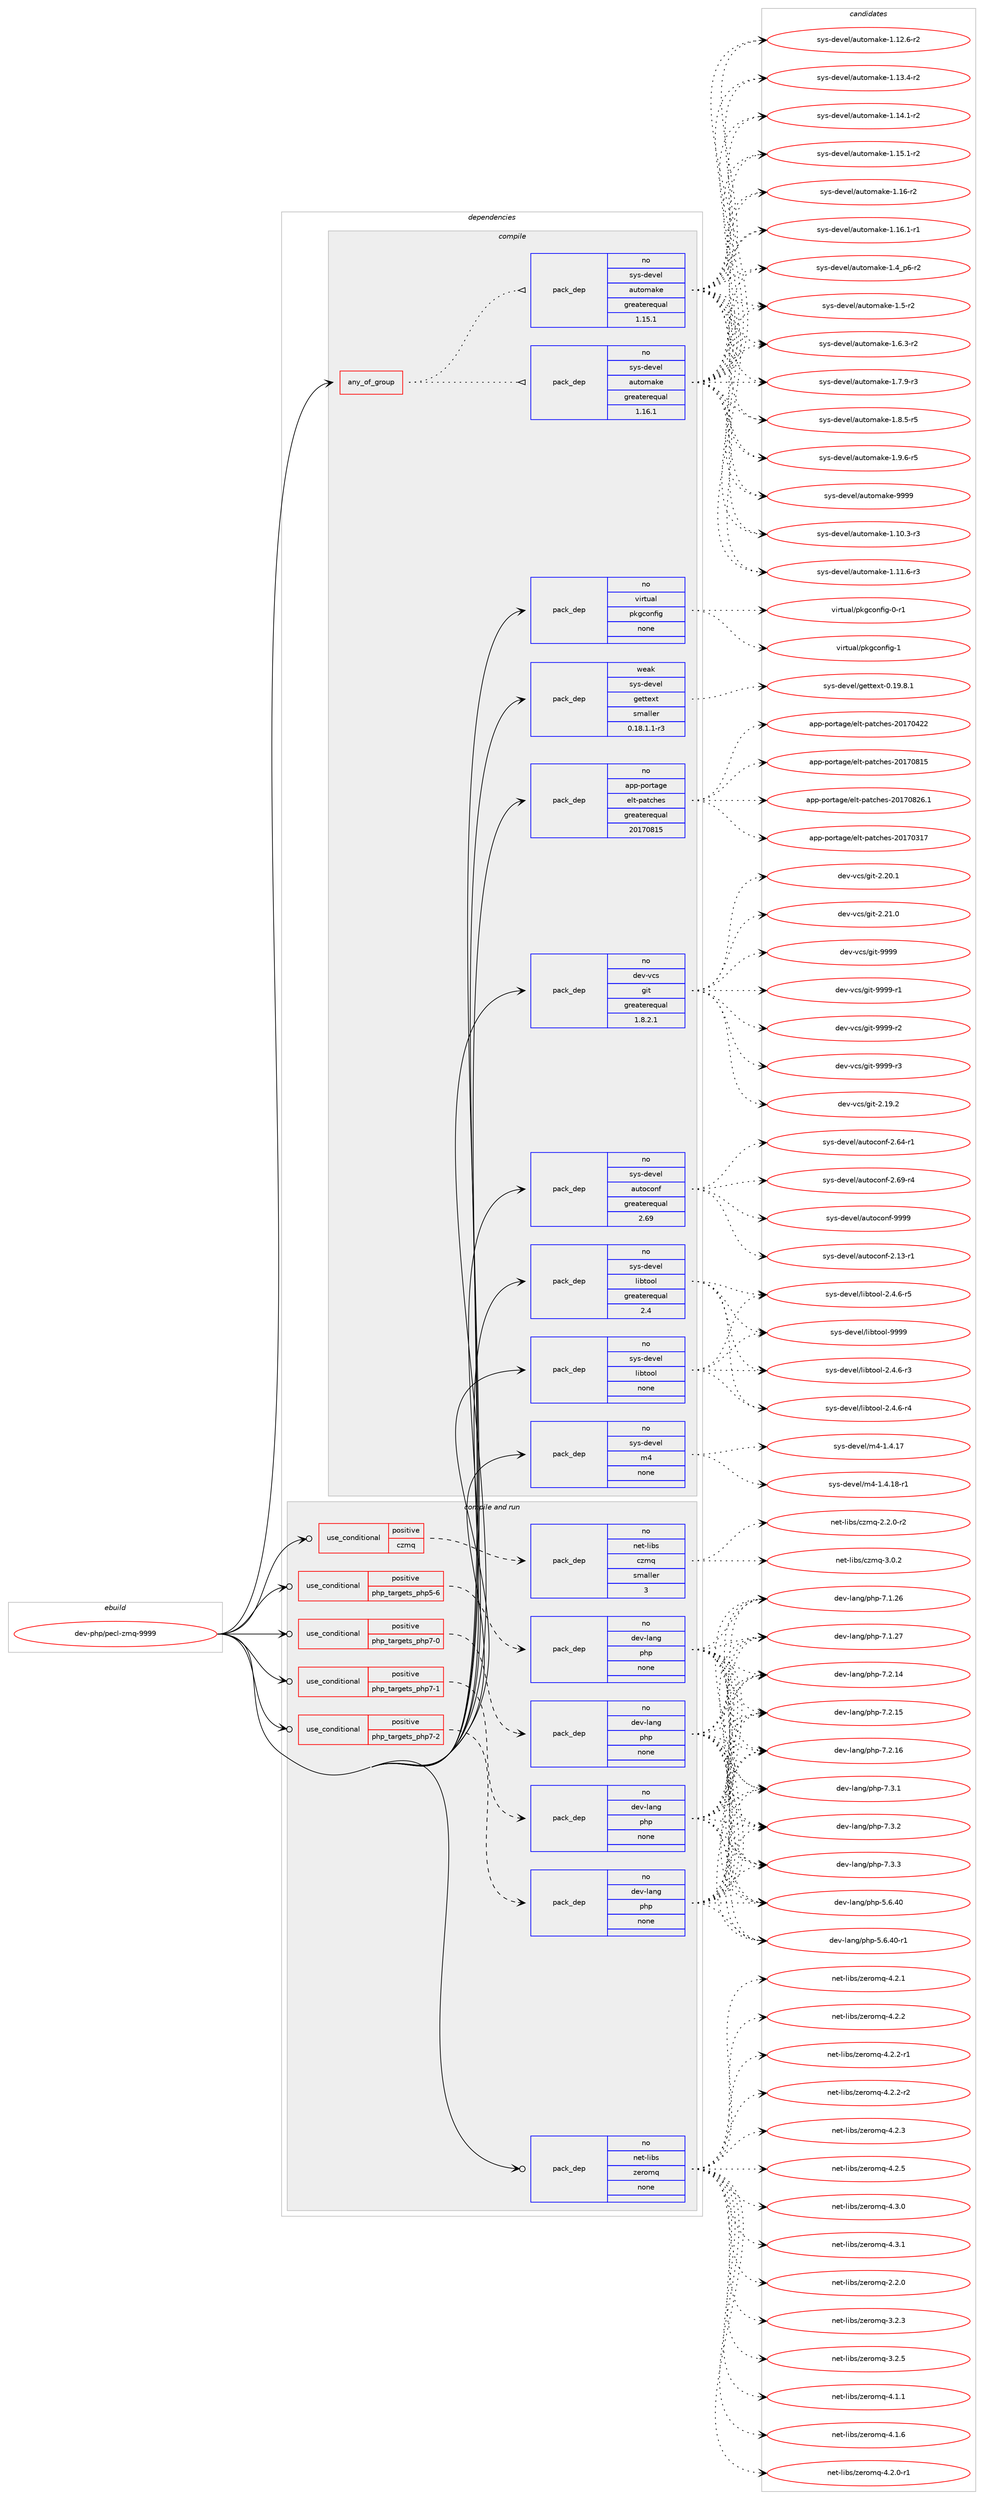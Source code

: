digraph prolog {

# *************
# Graph options
# *************

newrank=true;
concentrate=true;
compound=true;
graph [rankdir=LR,fontname=Helvetica,fontsize=10,ranksep=1.5];#, ranksep=2.5, nodesep=0.2];
edge  [arrowhead=vee];
node  [fontname=Helvetica,fontsize=10];

# **********
# The ebuild
# **********

subgraph cluster_leftcol {
color=gray;
rank=same;
label=<<i>ebuild</i>>;
id [label="dev-php/pecl-zmq-9999", color=red, width=4, href="../dev-php/pecl-zmq-9999.svg"];
}

# ****************
# The dependencies
# ****************

subgraph cluster_midcol {
color=gray;
label=<<i>dependencies</i>>;
subgraph cluster_compile {
fillcolor="#eeeeee";
style=filled;
label=<<i>compile</i>>;
subgraph any22641 {
dependency1395728 [label=<<TABLE BORDER="0" CELLBORDER="1" CELLSPACING="0" CELLPADDING="4"><TR><TD CELLPADDING="10">any_of_group</TD></TR></TABLE>>, shape=none, color=red];subgraph pack1002496 {
dependency1395729 [label=<<TABLE BORDER="0" CELLBORDER="1" CELLSPACING="0" CELLPADDING="4" WIDTH="220"><TR><TD ROWSPAN="6" CELLPADDING="30">pack_dep</TD></TR><TR><TD WIDTH="110">no</TD></TR><TR><TD>sys-devel</TD></TR><TR><TD>automake</TD></TR><TR><TD>greaterequal</TD></TR><TR><TD>1.16.1</TD></TR></TABLE>>, shape=none, color=blue];
}
dependency1395728:e -> dependency1395729:w [weight=20,style="dotted",arrowhead="oinv"];
subgraph pack1002497 {
dependency1395730 [label=<<TABLE BORDER="0" CELLBORDER="1" CELLSPACING="0" CELLPADDING="4" WIDTH="220"><TR><TD ROWSPAN="6" CELLPADDING="30">pack_dep</TD></TR><TR><TD WIDTH="110">no</TD></TR><TR><TD>sys-devel</TD></TR><TR><TD>automake</TD></TR><TR><TD>greaterequal</TD></TR><TR><TD>1.15.1</TD></TR></TABLE>>, shape=none, color=blue];
}
dependency1395728:e -> dependency1395730:w [weight=20,style="dotted",arrowhead="oinv"];
}
id:e -> dependency1395728:w [weight=20,style="solid",arrowhead="vee"];
subgraph pack1002498 {
dependency1395731 [label=<<TABLE BORDER="0" CELLBORDER="1" CELLSPACING="0" CELLPADDING="4" WIDTH="220"><TR><TD ROWSPAN="6" CELLPADDING="30">pack_dep</TD></TR><TR><TD WIDTH="110">no</TD></TR><TR><TD>app-portage</TD></TR><TR><TD>elt-patches</TD></TR><TR><TD>greaterequal</TD></TR><TR><TD>20170815</TD></TR></TABLE>>, shape=none, color=blue];
}
id:e -> dependency1395731:w [weight=20,style="solid",arrowhead="vee"];
subgraph pack1002499 {
dependency1395732 [label=<<TABLE BORDER="0" CELLBORDER="1" CELLSPACING="0" CELLPADDING="4" WIDTH="220"><TR><TD ROWSPAN="6" CELLPADDING="30">pack_dep</TD></TR><TR><TD WIDTH="110">no</TD></TR><TR><TD>dev-vcs</TD></TR><TR><TD>git</TD></TR><TR><TD>greaterequal</TD></TR><TR><TD>1.8.2.1</TD></TR></TABLE>>, shape=none, color=blue];
}
id:e -> dependency1395732:w [weight=20,style="solid",arrowhead="vee"];
subgraph pack1002500 {
dependency1395733 [label=<<TABLE BORDER="0" CELLBORDER="1" CELLSPACING="0" CELLPADDING="4" WIDTH="220"><TR><TD ROWSPAN="6" CELLPADDING="30">pack_dep</TD></TR><TR><TD WIDTH="110">no</TD></TR><TR><TD>sys-devel</TD></TR><TR><TD>autoconf</TD></TR><TR><TD>greaterequal</TD></TR><TR><TD>2.69</TD></TR></TABLE>>, shape=none, color=blue];
}
id:e -> dependency1395733:w [weight=20,style="solid",arrowhead="vee"];
subgraph pack1002501 {
dependency1395734 [label=<<TABLE BORDER="0" CELLBORDER="1" CELLSPACING="0" CELLPADDING="4" WIDTH="220"><TR><TD ROWSPAN="6" CELLPADDING="30">pack_dep</TD></TR><TR><TD WIDTH="110">no</TD></TR><TR><TD>sys-devel</TD></TR><TR><TD>libtool</TD></TR><TR><TD>greaterequal</TD></TR><TR><TD>2.4</TD></TR></TABLE>>, shape=none, color=blue];
}
id:e -> dependency1395734:w [weight=20,style="solid",arrowhead="vee"];
subgraph pack1002502 {
dependency1395735 [label=<<TABLE BORDER="0" CELLBORDER="1" CELLSPACING="0" CELLPADDING="4" WIDTH="220"><TR><TD ROWSPAN="6" CELLPADDING="30">pack_dep</TD></TR><TR><TD WIDTH="110">no</TD></TR><TR><TD>sys-devel</TD></TR><TR><TD>libtool</TD></TR><TR><TD>none</TD></TR><TR><TD></TD></TR></TABLE>>, shape=none, color=blue];
}
id:e -> dependency1395735:w [weight=20,style="solid",arrowhead="vee"];
subgraph pack1002503 {
dependency1395736 [label=<<TABLE BORDER="0" CELLBORDER="1" CELLSPACING="0" CELLPADDING="4" WIDTH="220"><TR><TD ROWSPAN="6" CELLPADDING="30">pack_dep</TD></TR><TR><TD WIDTH="110">no</TD></TR><TR><TD>sys-devel</TD></TR><TR><TD>m4</TD></TR><TR><TD>none</TD></TR><TR><TD></TD></TR></TABLE>>, shape=none, color=blue];
}
id:e -> dependency1395736:w [weight=20,style="solid",arrowhead="vee"];
subgraph pack1002504 {
dependency1395737 [label=<<TABLE BORDER="0" CELLBORDER="1" CELLSPACING="0" CELLPADDING="4" WIDTH="220"><TR><TD ROWSPAN="6" CELLPADDING="30">pack_dep</TD></TR><TR><TD WIDTH="110">no</TD></TR><TR><TD>virtual</TD></TR><TR><TD>pkgconfig</TD></TR><TR><TD>none</TD></TR><TR><TD></TD></TR></TABLE>>, shape=none, color=blue];
}
id:e -> dependency1395737:w [weight=20,style="solid",arrowhead="vee"];
subgraph pack1002505 {
dependency1395738 [label=<<TABLE BORDER="0" CELLBORDER="1" CELLSPACING="0" CELLPADDING="4" WIDTH="220"><TR><TD ROWSPAN="6" CELLPADDING="30">pack_dep</TD></TR><TR><TD WIDTH="110">weak</TD></TR><TR><TD>sys-devel</TD></TR><TR><TD>gettext</TD></TR><TR><TD>smaller</TD></TR><TR><TD>0.18.1.1-r3</TD></TR></TABLE>>, shape=none, color=blue];
}
id:e -> dependency1395738:w [weight=20,style="solid",arrowhead="vee"];
}
subgraph cluster_compileandrun {
fillcolor="#eeeeee";
style=filled;
label=<<i>compile and run</i>>;
subgraph cond370026 {
dependency1395739 [label=<<TABLE BORDER="0" CELLBORDER="1" CELLSPACING="0" CELLPADDING="4"><TR><TD ROWSPAN="3" CELLPADDING="10">use_conditional</TD></TR><TR><TD>positive</TD></TR><TR><TD>czmq</TD></TR></TABLE>>, shape=none, color=red];
subgraph pack1002506 {
dependency1395740 [label=<<TABLE BORDER="0" CELLBORDER="1" CELLSPACING="0" CELLPADDING="4" WIDTH="220"><TR><TD ROWSPAN="6" CELLPADDING="30">pack_dep</TD></TR><TR><TD WIDTH="110">no</TD></TR><TR><TD>net-libs</TD></TR><TR><TD>czmq</TD></TR><TR><TD>smaller</TD></TR><TR><TD>3</TD></TR></TABLE>>, shape=none, color=blue];
}
dependency1395739:e -> dependency1395740:w [weight=20,style="dashed",arrowhead="vee"];
}
id:e -> dependency1395739:w [weight=20,style="solid",arrowhead="odotvee"];
subgraph cond370027 {
dependency1395741 [label=<<TABLE BORDER="0" CELLBORDER="1" CELLSPACING="0" CELLPADDING="4"><TR><TD ROWSPAN="3" CELLPADDING="10">use_conditional</TD></TR><TR><TD>positive</TD></TR><TR><TD>php_targets_php5-6</TD></TR></TABLE>>, shape=none, color=red];
subgraph pack1002507 {
dependency1395742 [label=<<TABLE BORDER="0" CELLBORDER="1" CELLSPACING="0" CELLPADDING="4" WIDTH="220"><TR><TD ROWSPAN="6" CELLPADDING="30">pack_dep</TD></TR><TR><TD WIDTH="110">no</TD></TR><TR><TD>dev-lang</TD></TR><TR><TD>php</TD></TR><TR><TD>none</TD></TR><TR><TD></TD></TR></TABLE>>, shape=none, color=blue];
}
dependency1395741:e -> dependency1395742:w [weight=20,style="dashed",arrowhead="vee"];
}
id:e -> dependency1395741:w [weight=20,style="solid",arrowhead="odotvee"];
subgraph cond370028 {
dependency1395743 [label=<<TABLE BORDER="0" CELLBORDER="1" CELLSPACING="0" CELLPADDING="4"><TR><TD ROWSPAN="3" CELLPADDING="10">use_conditional</TD></TR><TR><TD>positive</TD></TR><TR><TD>php_targets_php7-0</TD></TR></TABLE>>, shape=none, color=red];
subgraph pack1002508 {
dependency1395744 [label=<<TABLE BORDER="0" CELLBORDER="1" CELLSPACING="0" CELLPADDING="4" WIDTH="220"><TR><TD ROWSPAN="6" CELLPADDING="30">pack_dep</TD></TR><TR><TD WIDTH="110">no</TD></TR><TR><TD>dev-lang</TD></TR><TR><TD>php</TD></TR><TR><TD>none</TD></TR><TR><TD></TD></TR></TABLE>>, shape=none, color=blue];
}
dependency1395743:e -> dependency1395744:w [weight=20,style="dashed",arrowhead="vee"];
}
id:e -> dependency1395743:w [weight=20,style="solid",arrowhead="odotvee"];
subgraph cond370029 {
dependency1395745 [label=<<TABLE BORDER="0" CELLBORDER="1" CELLSPACING="0" CELLPADDING="4"><TR><TD ROWSPAN="3" CELLPADDING="10">use_conditional</TD></TR><TR><TD>positive</TD></TR><TR><TD>php_targets_php7-1</TD></TR></TABLE>>, shape=none, color=red];
subgraph pack1002509 {
dependency1395746 [label=<<TABLE BORDER="0" CELLBORDER="1" CELLSPACING="0" CELLPADDING="4" WIDTH="220"><TR><TD ROWSPAN="6" CELLPADDING="30">pack_dep</TD></TR><TR><TD WIDTH="110">no</TD></TR><TR><TD>dev-lang</TD></TR><TR><TD>php</TD></TR><TR><TD>none</TD></TR><TR><TD></TD></TR></TABLE>>, shape=none, color=blue];
}
dependency1395745:e -> dependency1395746:w [weight=20,style="dashed",arrowhead="vee"];
}
id:e -> dependency1395745:w [weight=20,style="solid",arrowhead="odotvee"];
subgraph cond370030 {
dependency1395747 [label=<<TABLE BORDER="0" CELLBORDER="1" CELLSPACING="0" CELLPADDING="4"><TR><TD ROWSPAN="3" CELLPADDING="10">use_conditional</TD></TR><TR><TD>positive</TD></TR><TR><TD>php_targets_php7-2</TD></TR></TABLE>>, shape=none, color=red];
subgraph pack1002510 {
dependency1395748 [label=<<TABLE BORDER="0" CELLBORDER="1" CELLSPACING="0" CELLPADDING="4" WIDTH="220"><TR><TD ROWSPAN="6" CELLPADDING="30">pack_dep</TD></TR><TR><TD WIDTH="110">no</TD></TR><TR><TD>dev-lang</TD></TR><TR><TD>php</TD></TR><TR><TD>none</TD></TR><TR><TD></TD></TR></TABLE>>, shape=none, color=blue];
}
dependency1395747:e -> dependency1395748:w [weight=20,style="dashed",arrowhead="vee"];
}
id:e -> dependency1395747:w [weight=20,style="solid",arrowhead="odotvee"];
subgraph pack1002511 {
dependency1395749 [label=<<TABLE BORDER="0" CELLBORDER="1" CELLSPACING="0" CELLPADDING="4" WIDTH="220"><TR><TD ROWSPAN="6" CELLPADDING="30">pack_dep</TD></TR><TR><TD WIDTH="110">no</TD></TR><TR><TD>net-libs</TD></TR><TR><TD>zeromq</TD></TR><TR><TD>none</TD></TR><TR><TD></TD></TR></TABLE>>, shape=none, color=blue];
}
id:e -> dependency1395749:w [weight=20,style="solid",arrowhead="odotvee"];
}
subgraph cluster_run {
fillcolor="#eeeeee";
style=filled;
label=<<i>run</i>>;
}
}

# **************
# The candidates
# **************

subgraph cluster_choices {
rank=same;
color=gray;
label=<<i>candidates</i>>;

subgraph choice1002496 {
color=black;
nodesep=1;
choice11512111545100101118101108479711711611110997107101454946494846514511451 [label="sys-devel/automake-1.10.3-r3", color=red, width=4,href="../sys-devel/automake-1.10.3-r3.svg"];
choice11512111545100101118101108479711711611110997107101454946494946544511451 [label="sys-devel/automake-1.11.6-r3", color=red, width=4,href="../sys-devel/automake-1.11.6-r3.svg"];
choice11512111545100101118101108479711711611110997107101454946495046544511450 [label="sys-devel/automake-1.12.6-r2", color=red, width=4,href="../sys-devel/automake-1.12.6-r2.svg"];
choice11512111545100101118101108479711711611110997107101454946495146524511450 [label="sys-devel/automake-1.13.4-r2", color=red, width=4,href="../sys-devel/automake-1.13.4-r2.svg"];
choice11512111545100101118101108479711711611110997107101454946495246494511450 [label="sys-devel/automake-1.14.1-r2", color=red, width=4,href="../sys-devel/automake-1.14.1-r2.svg"];
choice11512111545100101118101108479711711611110997107101454946495346494511450 [label="sys-devel/automake-1.15.1-r2", color=red, width=4,href="../sys-devel/automake-1.15.1-r2.svg"];
choice1151211154510010111810110847971171161111099710710145494649544511450 [label="sys-devel/automake-1.16-r2", color=red, width=4,href="../sys-devel/automake-1.16-r2.svg"];
choice11512111545100101118101108479711711611110997107101454946495446494511449 [label="sys-devel/automake-1.16.1-r1", color=red, width=4,href="../sys-devel/automake-1.16.1-r1.svg"];
choice115121115451001011181011084797117116111109971071014549465295112544511450 [label="sys-devel/automake-1.4_p6-r2", color=red, width=4,href="../sys-devel/automake-1.4_p6-r2.svg"];
choice11512111545100101118101108479711711611110997107101454946534511450 [label="sys-devel/automake-1.5-r2", color=red, width=4,href="../sys-devel/automake-1.5-r2.svg"];
choice115121115451001011181011084797117116111109971071014549465446514511450 [label="sys-devel/automake-1.6.3-r2", color=red, width=4,href="../sys-devel/automake-1.6.3-r2.svg"];
choice115121115451001011181011084797117116111109971071014549465546574511451 [label="sys-devel/automake-1.7.9-r3", color=red, width=4,href="../sys-devel/automake-1.7.9-r3.svg"];
choice115121115451001011181011084797117116111109971071014549465646534511453 [label="sys-devel/automake-1.8.5-r5", color=red, width=4,href="../sys-devel/automake-1.8.5-r5.svg"];
choice115121115451001011181011084797117116111109971071014549465746544511453 [label="sys-devel/automake-1.9.6-r5", color=red, width=4,href="../sys-devel/automake-1.9.6-r5.svg"];
choice115121115451001011181011084797117116111109971071014557575757 [label="sys-devel/automake-9999", color=red, width=4,href="../sys-devel/automake-9999.svg"];
dependency1395729:e -> choice11512111545100101118101108479711711611110997107101454946494846514511451:w [style=dotted,weight="100"];
dependency1395729:e -> choice11512111545100101118101108479711711611110997107101454946494946544511451:w [style=dotted,weight="100"];
dependency1395729:e -> choice11512111545100101118101108479711711611110997107101454946495046544511450:w [style=dotted,weight="100"];
dependency1395729:e -> choice11512111545100101118101108479711711611110997107101454946495146524511450:w [style=dotted,weight="100"];
dependency1395729:e -> choice11512111545100101118101108479711711611110997107101454946495246494511450:w [style=dotted,weight="100"];
dependency1395729:e -> choice11512111545100101118101108479711711611110997107101454946495346494511450:w [style=dotted,weight="100"];
dependency1395729:e -> choice1151211154510010111810110847971171161111099710710145494649544511450:w [style=dotted,weight="100"];
dependency1395729:e -> choice11512111545100101118101108479711711611110997107101454946495446494511449:w [style=dotted,weight="100"];
dependency1395729:e -> choice115121115451001011181011084797117116111109971071014549465295112544511450:w [style=dotted,weight="100"];
dependency1395729:e -> choice11512111545100101118101108479711711611110997107101454946534511450:w [style=dotted,weight="100"];
dependency1395729:e -> choice115121115451001011181011084797117116111109971071014549465446514511450:w [style=dotted,weight="100"];
dependency1395729:e -> choice115121115451001011181011084797117116111109971071014549465546574511451:w [style=dotted,weight="100"];
dependency1395729:e -> choice115121115451001011181011084797117116111109971071014549465646534511453:w [style=dotted,weight="100"];
dependency1395729:e -> choice115121115451001011181011084797117116111109971071014549465746544511453:w [style=dotted,weight="100"];
dependency1395729:e -> choice115121115451001011181011084797117116111109971071014557575757:w [style=dotted,weight="100"];
}
subgraph choice1002497 {
color=black;
nodesep=1;
choice11512111545100101118101108479711711611110997107101454946494846514511451 [label="sys-devel/automake-1.10.3-r3", color=red, width=4,href="../sys-devel/automake-1.10.3-r3.svg"];
choice11512111545100101118101108479711711611110997107101454946494946544511451 [label="sys-devel/automake-1.11.6-r3", color=red, width=4,href="../sys-devel/automake-1.11.6-r3.svg"];
choice11512111545100101118101108479711711611110997107101454946495046544511450 [label="sys-devel/automake-1.12.6-r2", color=red, width=4,href="../sys-devel/automake-1.12.6-r2.svg"];
choice11512111545100101118101108479711711611110997107101454946495146524511450 [label="sys-devel/automake-1.13.4-r2", color=red, width=4,href="../sys-devel/automake-1.13.4-r2.svg"];
choice11512111545100101118101108479711711611110997107101454946495246494511450 [label="sys-devel/automake-1.14.1-r2", color=red, width=4,href="../sys-devel/automake-1.14.1-r2.svg"];
choice11512111545100101118101108479711711611110997107101454946495346494511450 [label="sys-devel/automake-1.15.1-r2", color=red, width=4,href="../sys-devel/automake-1.15.1-r2.svg"];
choice1151211154510010111810110847971171161111099710710145494649544511450 [label="sys-devel/automake-1.16-r2", color=red, width=4,href="../sys-devel/automake-1.16-r2.svg"];
choice11512111545100101118101108479711711611110997107101454946495446494511449 [label="sys-devel/automake-1.16.1-r1", color=red, width=4,href="../sys-devel/automake-1.16.1-r1.svg"];
choice115121115451001011181011084797117116111109971071014549465295112544511450 [label="sys-devel/automake-1.4_p6-r2", color=red, width=4,href="../sys-devel/automake-1.4_p6-r2.svg"];
choice11512111545100101118101108479711711611110997107101454946534511450 [label="sys-devel/automake-1.5-r2", color=red, width=4,href="../sys-devel/automake-1.5-r2.svg"];
choice115121115451001011181011084797117116111109971071014549465446514511450 [label="sys-devel/automake-1.6.3-r2", color=red, width=4,href="../sys-devel/automake-1.6.3-r2.svg"];
choice115121115451001011181011084797117116111109971071014549465546574511451 [label="sys-devel/automake-1.7.9-r3", color=red, width=4,href="../sys-devel/automake-1.7.9-r3.svg"];
choice115121115451001011181011084797117116111109971071014549465646534511453 [label="sys-devel/automake-1.8.5-r5", color=red, width=4,href="../sys-devel/automake-1.8.5-r5.svg"];
choice115121115451001011181011084797117116111109971071014549465746544511453 [label="sys-devel/automake-1.9.6-r5", color=red, width=4,href="../sys-devel/automake-1.9.6-r5.svg"];
choice115121115451001011181011084797117116111109971071014557575757 [label="sys-devel/automake-9999", color=red, width=4,href="../sys-devel/automake-9999.svg"];
dependency1395730:e -> choice11512111545100101118101108479711711611110997107101454946494846514511451:w [style=dotted,weight="100"];
dependency1395730:e -> choice11512111545100101118101108479711711611110997107101454946494946544511451:w [style=dotted,weight="100"];
dependency1395730:e -> choice11512111545100101118101108479711711611110997107101454946495046544511450:w [style=dotted,weight="100"];
dependency1395730:e -> choice11512111545100101118101108479711711611110997107101454946495146524511450:w [style=dotted,weight="100"];
dependency1395730:e -> choice11512111545100101118101108479711711611110997107101454946495246494511450:w [style=dotted,weight="100"];
dependency1395730:e -> choice11512111545100101118101108479711711611110997107101454946495346494511450:w [style=dotted,weight="100"];
dependency1395730:e -> choice1151211154510010111810110847971171161111099710710145494649544511450:w [style=dotted,weight="100"];
dependency1395730:e -> choice11512111545100101118101108479711711611110997107101454946495446494511449:w [style=dotted,weight="100"];
dependency1395730:e -> choice115121115451001011181011084797117116111109971071014549465295112544511450:w [style=dotted,weight="100"];
dependency1395730:e -> choice11512111545100101118101108479711711611110997107101454946534511450:w [style=dotted,weight="100"];
dependency1395730:e -> choice115121115451001011181011084797117116111109971071014549465446514511450:w [style=dotted,weight="100"];
dependency1395730:e -> choice115121115451001011181011084797117116111109971071014549465546574511451:w [style=dotted,weight="100"];
dependency1395730:e -> choice115121115451001011181011084797117116111109971071014549465646534511453:w [style=dotted,weight="100"];
dependency1395730:e -> choice115121115451001011181011084797117116111109971071014549465746544511453:w [style=dotted,weight="100"];
dependency1395730:e -> choice115121115451001011181011084797117116111109971071014557575757:w [style=dotted,weight="100"];
}
subgraph choice1002498 {
color=black;
nodesep=1;
choice97112112451121111141169710310147101108116451129711699104101115455048495548514955 [label="app-portage/elt-patches-20170317", color=red, width=4,href="../app-portage/elt-patches-20170317.svg"];
choice97112112451121111141169710310147101108116451129711699104101115455048495548525050 [label="app-portage/elt-patches-20170422", color=red, width=4,href="../app-portage/elt-patches-20170422.svg"];
choice97112112451121111141169710310147101108116451129711699104101115455048495548564953 [label="app-portage/elt-patches-20170815", color=red, width=4,href="../app-portage/elt-patches-20170815.svg"];
choice971121124511211111411697103101471011081164511297116991041011154550484955485650544649 [label="app-portage/elt-patches-20170826.1", color=red, width=4,href="../app-portage/elt-patches-20170826.1.svg"];
dependency1395731:e -> choice97112112451121111141169710310147101108116451129711699104101115455048495548514955:w [style=dotted,weight="100"];
dependency1395731:e -> choice97112112451121111141169710310147101108116451129711699104101115455048495548525050:w [style=dotted,weight="100"];
dependency1395731:e -> choice97112112451121111141169710310147101108116451129711699104101115455048495548564953:w [style=dotted,weight="100"];
dependency1395731:e -> choice971121124511211111411697103101471011081164511297116991041011154550484955485650544649:w [style=dotted,weight="100"];
}
subgraph choice1002499 {
color=black;
nodesep=1;
choice10010111845118991154710310511645504649574650 [label="dev-vcs/git-2.19.2", color=red, width=4,href="../dev-vcs/git-2.19.2.svg"];
choice10010111845118991154710310511645504650484649 [label="dev-vcs/git-2.20.1", color=red, width=4,href="../dev-vcs/git-2.20.1.svg"];
choice10010111845118991154710310511645504650494648 [label="dev-vcs/git-2.21.0", color=red, width=4,href="../dev-vcs/git-2.21.0.svg"];
choice1001011184511899115471031051164557575757 [label="dev-vcs/git-9999", color=red, width=4,href="../dev-vcs/git-9999.svg"];
choice10010111845118991154710310511645575757574511449 [label="dev-vcs/git-9999-r1", color=red, width=4,href="../dev-vcs/git-9999-r1.svg"];
choice10010111845118991154710310511645575757574511450 [label="dev-vcs/git-9999-r2", color=red, width=4,href="../dev-vcs/git-9999-r2.svg"];
choice10010111845118991154710310511645575757574511451 [label="dev-vcs/git-9999-r3", color=red, width=4,href="../dev-vcs/git-9999-r3.svg"];
dependency1395732:e -> choice10010111845118991154710310511645504649574650:w [style=dotted,weight="100"];
dependency1395732:e -> choice10010111845118991154710310511645504650484649:w [style=dotted,weight="100"];
dependency1395732:e -> choice10010111845118991154710310511645504650494648:w [style=dotted,weight="100"];
dependency1395732:e -> choice1001011184511899115471031051164557575757:w [style=dotted,weight="100"];
dependency1395732:e -> choice10010111845118991154710310511645575757574511449:w [style=dotted,weight="100"];
dependency1395732:e -> choice10010111845118991154710310511645575757574511450:w [style=dotted,weight="100"];
dependency1395732:e -> choice10010111845118991154710310511645575757574511451:w [style=dotted,weight="100"];
}
subgraph choice1002500 {
color=black;
nodesep=1;
choice1151211154510010111810110847971171161119911111010245504649514511449 [label="sys-devel/autoconf-2.13-r1", color=red, width=4,href="../sys-devel/autoconf-2.13-r1.svg"];
choice1151211154510010111810110847971171161119911111010245504654524511449 [label="sys-devel/autoconf-2.64-r1", color=red, width=4,href="../sys-devel/autoconf-2.64-r1.svg"];
choice1151211154510010111810110847971171161119911111010245504654574511452 [label="sys-devel/autoconf-2.69-r4", color=red, width=4,href="../sys-devel/autoconf-2.69-r4.svg"];
choice115121115451001011181011084797117116111991111101024557575757 [label="sys-devel/autoconf-9999", color=red, width=4,href="../sys-devel/autoconf-9999.svg"];
dependency1395733:e -> choice1151211154510010111810110847971171161119911111010245504649514511449:w [style=dotted,weight="100"];
dependency1395733:e -> choice1151211154510010111810110847971171161119911111010245504654524511449:w [style=dotted,weight="100"];
dependency1395733:e -> choice1151211154510010111810110847971171161119911111010245504654574511452:w [style=dotted,weight="100"];
dependency1395733:e -> choice115121115451001011181011084797117116111991111101024557575757:w [style=dotted,weight="100"];
}
subgraph choice1002501 {
color=black;
nodesep=1;
choice1151211154510010111810110847108105981161111111084550465246544511451 [label="sys-devel/libtool-2.4.6-r3", color=red, width=4,href="../sys-devel/libtool-2.4.6-r3.svg"];
choice1151211154510010111810110847108105981161111111084550465246544511452 [label="sys-devel/libtool-2.4.6-r4", color=red, width=4,href="../sys-devel/libtool-2.4.6-r4.svg"];
choice1151211154510010111810110847108105981161111111084550465246544511453 [label="sys-devel/libtool-2.4.6-r5", color=red, width=4,href="../sys-devel/libtool-2.4.6-r5.svg"];
choice1151211154510010111810110847108105981161111111084557575757 [label="sys-devel/libtool-9999", color=red, width=4,href="../sys-devel/libtool-9999.svg"];
dependency1395734:e -> choice1151211154510010111810110847108105981161111111084550465246544511451:w [style=dotted,weight="100"];
dependency1395734:e -> choice1151211154510010111810110847108105981161111111084550465246544511452:w [style=dotted,weight="100"];
dependency1395734:e -> choice1151211154510010111810110847108105981161111111084550465246544511453:w [style=dotted,weight="100"];
dependency1395734:e -> choice1151211154510010111810110847108105981161111111084557575757:w [style=dotted,weight="100"];
}
subgraph choice1002502 {
color=black;
nodesep=1;
choice1151211154510010111810110847108105981161111111084550465246544511451 [label="sys-devel/libtool-2.4.6-r3", color=red, width=4,href="../sys-devel/libtool-2.4.6-r3.svg"];
choice1151211154510010111810110847108105981161111111084550465246544511452 [label="sys-devel/libtool-2.4.6-r4", color=red, width=4,href="../sys-devel/libtool-2.4.6-r4.svg"];
choice1151211154510010111810110847108105981161111111084550465246544511453 [label="sys-devel/libtool-2.4.6-r5", color=red, width=4,href="../sys-devel/libtool-2.4.6-r5.svg"];
choice1151211154510010111810110847108105981161111111084557575757 [label="sys-devel/libtool-9999", color=red, width=4,href="../sys-devel/libtool-9999.svg"];
dependency1395735:e -> choice1151211154510010111810110847108105981161111111084550465246544511451:w [style=dotted,weight="100"];
dependency1395735:e -> choice1151211154510010111810110847108105981161111111084550465246544511452:w [style=dotted,weight="100"];
dependency1395735:e -> choice1151211154510010111810110847108105981161111111084550465246544511453:w [style=dotted,weight="100"];
dependency1395735:e -> choice1151211154510010111810110847108105981161111111084557575757:w [style=dotted,weight="100"];
}
subgraph choice1002503 {
color=black;
nodesep=1;
choice11512111545100101118101108471095245494652464955 [label="sys-devel/m4-1.4.17", color=red, width=4,href="../sys-devel/m4-1.4.17.svg"];
choice115121115451001011181011084710952454946524649564511449 [label="sys-devel/m4-1.4.18-r1", color=red, width=4,href="../sys-devel/m4-1.4.18-r1.svg"];
dependency1395736:e -> choice11512111545100101118101108471095245494652464955:w [style=dotted,weight="100"];
dependency1395736:e -> choice115121115451001011181011084710952454946524649564511449:w [style=dotted,weight="100"];
}
subgraph choice1002504 {
color=black;
nodesep=1;
choice11810511411611797108471121071039911111010210510345484511449 [label="virtual/pkgconfig-0-r1", color=red, width=4,href="../virtual/pkgconfig-0-r1.svg"];
choice1181051141161179710847112107103991111101021051034549 [label="virtual/pkgconfig-1", color=red, width=4,href="../virtual/pkgconfig-1.svg"];
dependency1395737:e -> choice11810511411611797108471121071039911111010210510345484511449:w [style=dotted,weight="100"];
dependency1395737:e -> choice1181051141161179710847112107103991111101021051034549:w [style=dotted,weight="100"];
}
subgraph choice1002505 {
color=black;
nodesep=1;
choice1151211154510010111810110847103101116116101120116454846495746564649 [label="sys-devel/gettext-0.19.8.1", color=red, width=4,href="../sys-devel/gettext-0.19.8.1.svg"];
dependency1395738:e -> choice1151211154510010111810110847103101116116101120116454846495746564649:w [style=dotted,weight="100"];
}
subgraph choice1002506 {
color=black;
nodesep=1;
choice110101116451081059811547991221091134550465046484511450 [label="net-libs/czmq-2.2.0-r2", color=red, width=4,href="../net-libs/czmq-2.2.0-r2.svg"];
choice11010111645108105981154799122109113455146484650 [label="net-libs/czmq-3.0.2", color=red, width=4,href="../net-libs/czmq-3.0.2.svg"];
dependency1395740:e -> choice110101116451081059811547991221091134550465046484511450:w [style=dotted,weight="100"];
dependency1395740:e -> choice11010111645108105981154799122109113455146484650:w [style=dotted,weight="100"];
}
subgraph choice1002507 {
color=black;
nodesep=1;
choice10010111845108971101034711210411245534654465248 [label="dev-lang/php-5.6.40", color=red, width=4,href="../dev-lang/php-5.6.40.svg"];
choice100101118451089711010347112104112455346544652484511449 [label="dev-lang/php-5.6.40-r1", color=red, width=4,href="../dev-lang/php-5.6.40-r1.svg"];
choice10010111845108971101034711210411245554649465054 [label="dev-lang/php-7.1.26", color=red, width=4,href="../dev-lang/php-7.1.26.svg"];
choice10010111845108971101034711210411245554649465055 [label="dev-lang/php-7.1.27", color=red, width=4,href="../dev-lang/php-7.1.27.svg"];
choice10010111845108971101034711210411245554650464952 [label="dev-lang/php-7.2.14", color=red, width=4,href="../dev-lang/php-7.2.14.svg"];
choice10010111845108971101034711210411245554650464953 [label="dev-lang/php-7.2.15", color=red, width=4,href="../dev-lang/php-7.2.15.svg"];
choice10010111845108971101034711210411245554650464954 [label="dev-lang/php-7.2.16", color=red, width=4,href="../dev-lang/php-7.2.16.svg"];
choice100101118451089711010347112104112455546514649 [label="dev-lang/php-7.3.1", color=red, width=4,href="../dev-lang/php-7.3.1.svg"];
choice100101118451089711010347112104112455546514650 [label="dev-lang/php-7.3.2", color=red, width=4,href="../dev-lang/php-7.3.2.svg"];
choice100101118451089711010347112104112455546514651 [label="dev-lang/php-7.3.3", color=red, width=4,href="../dev-lang/php-7.3.3.svg"];
dependency1395742:e -> choice10010111845108971101034711210411245534654465248:w [style=dotted,weight="100"];
dependency1395742:e -> choice100101118451089711010347112104112455346544652484511449:w [style=dotted,weight="100"];
dependency1395742:e -> choice10010111845108971101034711210411245554649465054:w [style=dotted,weight="100"];
dependency1395742:e -> choice10010111845108971101034711210411245554649465055:w [style=dotted,weight="100"];
dependency1395742:e -> choice10010111845108971101034711210411245554650464952:w [style=dotted,weight="100"];
dependency1395742:e -> choice10010111845108971101034711210411245554650464953:w [style=dotted,weight="100"];
dependency1395742:e -> choice10010111845108971101034711210411245554650464954:w [style=dotted,weight="100"];
dependency1395742:e -> choice100101118451089711010347112104112455546514649:w [style=dotted,weight="100"];
dependency1395742:e -> choice100101118451089711010347112104112455546514650:w [style=dotted,weight="100"];
dependency1395742:e -> choice100101118451089711010347112104112455546514651:w [style=dotted,weight="100"];
}
subgraph choice1002508 {
color=black;
nodesep=1;
choice10010111845108971101034711210411245534654465248 [label="dev-lang/php-5.6.40", color=red, width=4,href="../dev-lang/php-5.6.40.svg"];
choice100101118451089711010347112104112455346544652484511449 [label="dev-lang/php-5.6.40-r1", color=red, width=4,href="../dev-lang/php-5.6.40-r1.svg"];
choice10010111845108971101034711210411245554649465054 [label="dev-lang/php-7.1.26", color=red, width=4,href="../dev-lang/php-7.1.26.svg"];
choice10010111845108971101034711210411245554649465055 [label="dev-lang/php-7.1.27", color=red, width=4,href="../dev-lang/php-7.1.27.svg"];
choice10010111845108971101034711210411245554650464952 [label="dev-lang/php-7.2.14", color=red, width=4,href="../dev-lang/php-7.2.14.svg"];
choice10010111845108971101034711210411245554650464953 [label="dev-lang/php-7.2.15", color=red, width=4,href="../dev-lang/php-7.2.15.svg"];
choice10010111845108971101034711210411245554650464954 [label="dev-lang/php-7.2.16", color=red, width=4,href="../dev-lang/php-7.2.16.svg"];
choice100101118451089711010347112104112455546514649 [label="dev-lang/php-7.3.1", color=red, width=4,href="../dev-lang/php-7.3.1.svg"];
choice100101118451089711010347112104112455546514650 [label="dev-lang/php-7.3.2", color=red, width=4,href="../dev-lang/php-7.3.2.svg"];
choice100101118451089711010347112104112455546514651 [label="dev-lang/php-7.3.3", color=red, width=4,href="../dev-lang/php-7.3.3.svg"];
dependency1395744:e -> choice10010111845108971101034711210411245534654465248:w [style=dotted,weight="100"];
dependency1395744:e -> choice100101118451089711010347112104112455346544652484511449:w [style=dotted,weight="100"];
dependency1395744:e -> choice10010111845108971101034711210411245554649465054:w [style=dotted,weight="100"];
dependency1395744:e -> choice10010111845108971101034711210411245554649465055:w [style=dotted,weight="100"];
dependency1395744:e -> choice10010111845108971101034711210411245554650464952:w [style=dotted,weight="100"];
dependency1395744:e -> choice10010111845108971101034711210411245554650464953:w [style=dotted,weight="100"];
dependency1395744:e -> choice10010111845108971101034711210411245554650464954:w [style=dotted,weight="100"];
dependency1395744:e -> choice100101118451089711010347112104112455546514649:w [style=dotted,weight="100"];
dependency1395744:e -> choice100101118451089711010347112104112455546514650:w [style=dotted,weight="100"];
dependency1395744:e -> choice100101118451089711010347112104112455546514651:w [style=dotted,weight="100"];
}
subgraph choice1002509 {
color=black;
nodesep=1;
choice10010111845108971101034711210411245534654465248 [label="dev-lang/php-5.6.40", color=red, width=4,href="../dev-lang/php-5.6.40.svg"];
choice100101118451089711010347112104112455346544652484511449 [label="dev-lang/php-5.6.40-r1", color=red, width=4,href="../dev-lang/php-5.6.40-r1.svg"];
choice10010111845108971101034711210411245554649465054 [label="dev-lang/php-7.1.26", color=red, width=4,href="../dev-lang/php-7.1.26.svg"];
choice10010111845108971101034711210411245554649465055 [label="dev-lang/php-7.1.27", color=red, width=4,href="../dev-lang/php-7.1.27.svg"];
choice10010111845108971101034711210411245554650464952 [label="dev-lang/php-7.2.14", color=red, width=4,href="../dev-lang/php-7.2.14.svg"];
choice10010111845108971101034711210411245554650464953 [label="dev-lang/php-7.2.15", color=red, width=4,href="../dev-lang/php-7.2.15.svg"];
choice10010111845108971101034711210411245554650464954 [label="dev-lang/php-7.2.16", color=red, width=4,href="../dev-lang/php-7.2.16.svg"];
choice100101118451089711010347112104112455546514649 [label="dev-lang/php-7.3.1", color=red, width=4,href="../dev-lang/php-7.3.1.svg"];
choice100101118451089711010347112104112455546514650 [label="dev-lang/php-7.3.2", color=red, width=4,href="../dev-lang/php-7.3.2.svg"];
choice100101118451089711010347112104112455546514651 [label="dev-lang/php-7.3.3", color=red, width=4,href="../dev-lang/php-7.3.3.svg"];
dependency1395746:e -> choice10010111845108971101034711210411245534654465248:w [style=dotted,weight="100"];
dependency1395746:e -> choice100101118451089711010347112104112455346544652484511449:w [style=dotted,weight="100"];
dependency1395746:e -> choice10010111845108971101034711210411245554649465054:w [style=dotted,weight="100"];
dependency1395746:e -> choice10010111845108971101034711210411245554649465055:w [style=dotted,weight="100"];
dependency1395746:e -> choice10010111845108971101034711210411245554650464952:w [style=dotted,weight="100"];
dependency1395746:e -> choice10010111845108971101034711210411245554650464953:w [style=dotted,weight="100"];
dependency1395746:e -> choice10010111845108971101034711210411245554650464954:w [style=dotted,weight="100"];
dependency1395746:e -> choice100101118451089711010347112104112455546514649:w [style=dotted,weight="100"];
dependency1395746:e -> choice100101118451089711010347112104112455546514650:w [style=dotted,weight="100"];
dependency1395746:e -> choice100101118451089711010347112104112455546514651:w [style=dotted,weight="100"];
}
subgraph choice1002510 {
color=black;
nodesep=1;
choice10010111845108971101034711210411245534654465248 [label="dev-lang/php-5.6.40", color=red, width=4,href="../dev-lang/php-5.6.40.svg"];
choice100101118451089711010347112104112455346544652484511449 [label="dev-lang/php-5.6.40-r1", color=red, width=4,href="../dev-lang/php-5.6.40-r1.svg"];
choice10010111845108971101034711210411245554649465054 [label="dev-lang/php-7.1.26", color=red, width=4,href="../dev-lang/php-7.1.26.svg"];
choice10010111845108971101034711210411245554649465055 [label="dev-lang/php-7.1.27", color=red, width=4,href="../dev-lang/php-7.1.27.svg"];
choice10010111845108971101034711210411245554650464952 [label="dev-lang/php-7.2.14", color=red, width=4,href="../dev-lang/php-7.2.14.svg"];
choice10010111845108971101034711210411245554650464953 [label="dev-lang/php-7.2.15", color=red, width=4,href="../dev-lang/php-7.2.15.svg"];
choice10010111845108971101034711210411245554650464954 [label="dev-lang/php-7.2.16", color=red, width=4,href="../dev-lang/php-7.2.16.svg"];
choice100101118451089711010347112104112455546514649 [label="dev-lang/php-7.3.1", color=red, width=4,href="../dev-lang/php-7.3.1.svg"];
choice100101118451089711010347112104112455546514650 [label="dev-lang/php-7.3.2", color=red, width=4,href="../dev-lang/php-7.3.2.svg"];
choice100101118451089711010347112104112455546514651 [label="dev-lang/php-7.3.3", color=red, width=4,href="../dev-lang/php-7.3.3.svg"];
dependency1395748:e -> choice10010111845108971101034711210411245534654465248:w [style=dotted,weight="100"];
dependency1395748:e -> choice100101118451089711010347112104112455346544652484511449:w [style=dotted,weight="100"];
dependency1395748:e -> choice10010111845108971101034711210411245554649465054:w [style=dotted,weight="100"];
dependency1395748:e -> choice10010111845108971101034711210411245554649465055:w [style=dotted,weight="100"];
dependency1395748:e -> choice10010111845108971101034711210411245554650464952:w [style=dotted,weight="100"];
dependency1395748:e -> choice10010111845108971101034711210411245554650464953:w [style=dotted,weight="100"];
dependency1395748:e -> choice10010111845108971101034711210411245554650464954:w [style=dotted,weight="100"];
dependency1395748:e -> choice100101118451089711010347112104112455546514649:w [style=dotted,weight="100"];
dependency1395748:e -> choice100101118451089711010347112104112455546514650:w [style=dotted,weight="100"];
dependency1395748:e -> choice100101118451089711010347112104112455546514651:w [style=dotted,weight="100"];
}
subgraph choice1002511 {
color=black;
nodesep=1;
choice110101116451081059811547122101114111109113455046504648 [label="net-libs/zeromq-2.2.0", color=red, width=4,href="../net-libs/zeromq-2.2.0.svg"];
choice110101116451081059811547122101114111109113455146504651 [label="net-libs/zeromq-3.2.3", color=red, width=4,href="../net-libs/zeromq-3.2.3.svg"];
choice110101116451081059811547122101114111109113455146504653 [label="net-libs/zeromq-3.2.5", color=red, width=4,href="../net-libs/zeromq-3.2.5.svg"];
choice110101116451081059811547122101114111109113455246494649 [label="net-libs/zeromq-4.1.1", color=red, width=4,href="../net-libs/zeromq-4.1.1.svg"];
choice110101116451081059811547122101114111109113455246494654 [label="net-libs/zeromq-4.1.6", color=red, width=4,href="../net-libs/zeromq-4.1.6.svg"];
choice1101011164510810598115471221011141111091134552465046484511449 [label="net-libs/zeromq-4.2.0-r1", color=red, width=4,href="../net-libs/zeromq-4.2.0-r1.svg"];
choice110101116451081059811547122101114111109113455246504649 [label="net-libs/zeromq-4.2.1", color=red, width=4,href="../net-libs/zeromq-4.2.1.svg"];
choice110101116451081059811547122101114111109113455246504650 [label="net-libs/zeromq-4.2.2", color=red, width=4,href="../net-libs/zeromq-4.2.2.svg"];
choice1101011164510810598115471221011141111091134552465046504511449 [label="net-libs/zeromq-4.2.2-r1", color=red, width=4,href="../net-libs/zeromq-4.2.2-r1.svg"];
choice1101011164510810598115471221011141111091134552465046504511450 [label="net-libs/zeromq-4.2.2-r2", color=red, width=4,href="../net-libs/zeromq-4.2.2-r2.svg"];
choice110101116451081059811547122101114111109113455246504651 [label="net-libs/zeromq-4.2.3", color=red, width=4,href="../net-libs/zeromq-4.2.3.svg"];
choice110101116451081059811547122101114111109113455246504653 [label="net-libs/zeromq-4.2.5", color=red, width=4,href="../net-libs/zeromq-4.2.5.svg"];
choice110101116451081059811547122101114111109113455246514648 [label="net-libs/zeromq-4.3.0", color=red, width=4,href="../net-libs/zeromq-4.3.0.svg"];
choice110101116451081059811547122101114111109113455246514649 [label="net-libs/zeromq-4.3.1", color=red, width=4,href="../net-libs/zeromq-4.3.1.svg"];
dependency1395749:e -> choice110101116451081059811547122101114111109113455046504648:w [style=dotted,weight="100"];
dependency1395749:e -> choice110101116451081059811547122101114111109113455146504651:w [style=dotted,weight="100"];
dependency1395749:e -> choice110101116451081059811547122101114111109113455146504653:w [style=dotted,weight="100"];
dependency1395749:e -> choice110101116451081059811547122101114111109113455246494649:w [style=dotted,weight="100"];
dependency1395749:e -> choice110101116451081059811547122101114111109113455246494654:w [style=dotted,weight="100"];
dependency1395749:e -> choice1101011164510810598115471221011141111091134552465046484511449:w [style=dotted,weight="100"];
dependency1395749:e -> choice110101116451081059811547122101114111109113455246504649:w [style=dotted,weight="100"];
dependency1395749:e -> choice110101116451081059811547122101114111109113455246504650:w [style=dotted,weight="100"];
dependency1395749:e -> choice1101011164510810598115471221011141111091134552465046504511449:w [style=dotted,weight="100"];
dependency1395749:e -> choice1101011164510810598115471221011141111091134552465046504511450:w [style=dotted,weight="100"];
dependency1395749:e -> choice110101116451081059811547122101114111109113455246504651:w [style=dotted,weight="100"];
dependency1395749:e -> choice110101116451081059811547122101114111109113455246504653:w [style=dotted,weight="100"];
dependency1395749:e -> choice110101116451081059811547122101114111109113455246514648:w [style=dotted,weight="100"];
dependency1395749:e -> choice110101116451081059811547122101114111109113455246514649:w [style=dotted,weight="100"];
}
}

}
